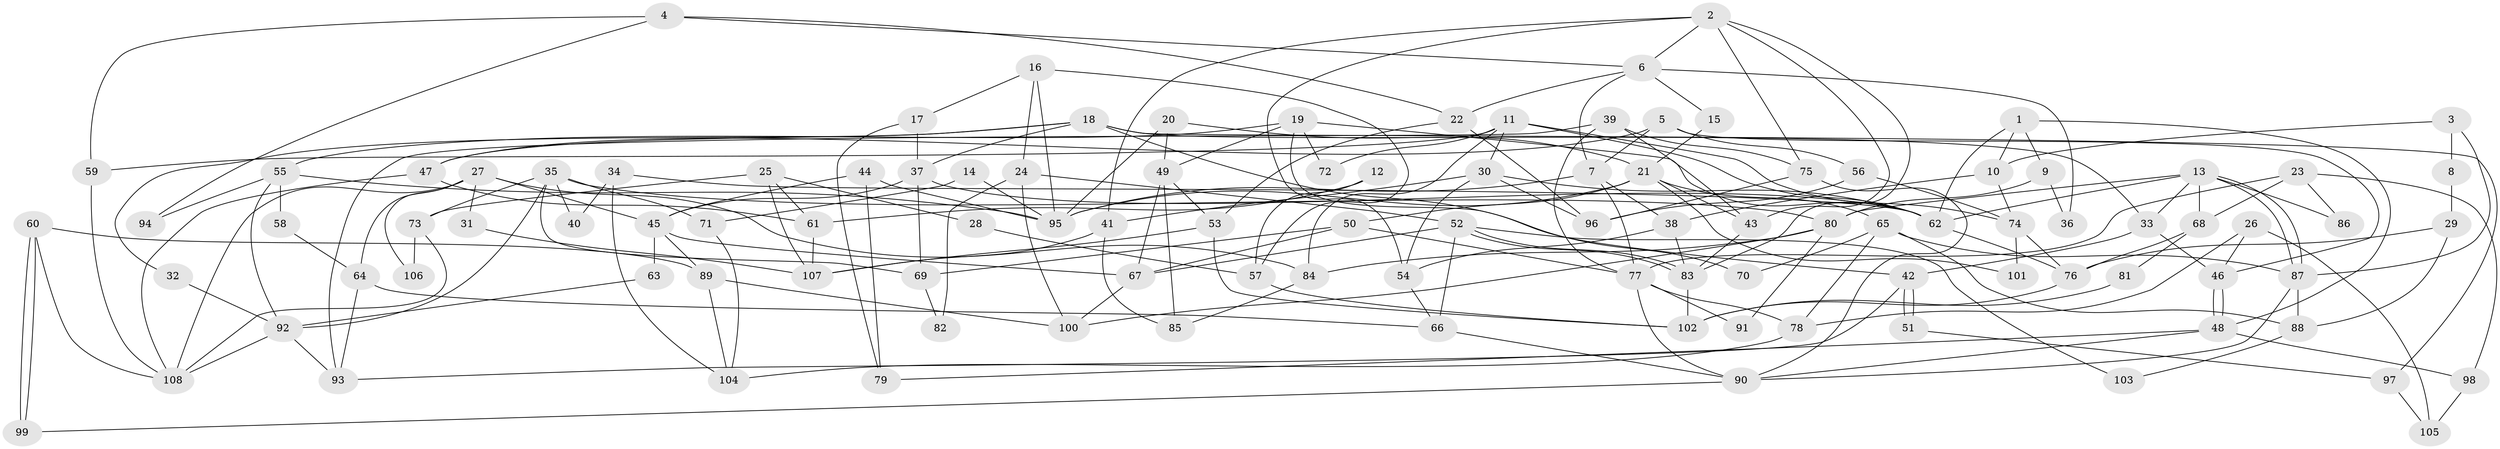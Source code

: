 // coarse degree distribution, {5: 0.1044776119402985, 7: 0.11940298507462686, 3: 0.05970149253731343, 4: 0.22388059701492538, 6: 0.19402985074626866, 9: 0.029850746268656716, 8: 0.05970149253731343, 2: 0.19402985074626866, 11: 0.014925373134328358}
// Generated by graph-tools (version 1.1) at 2025/41/03/06/25 10:41:55]
// undirected, 108 vertices, 216 edges
graph export_dot {
graph [start="1"]
  node [color=gray90,style=filled];
  1;
  2;
  3;
  4;
  5;
  6;
  7;
  8;
  9;
  10;
  11;
  12;
  13;
  14;
  15;
  16;
  17;
  18;
  19;
  20;
  21;
  22;
  23;
  24;
  25;
  26;
  27;
  28;
  29;
  30;
  31;
  32;
  33;
  34;
  35;
  36;
  37;
  38;
  39;
  40;
  41;
  42;
  43;
  44;
  45;
  46;
  47;
  48;
  49;
  50;
  51;
  52;
  53;
  54;
  55;
  56;
  57;
  58;
  59;
  60;
  61;
  62;
  63;
  64;
  65;
  66;
  67;
  68;
  69;
  70;
  71;
  72;
  73;
  74;
  75;
  76;
  77;
  78;
  79;
  80;
  81;
  82;
  83;
  84;
  85;
  86;
  87;
  88;
  89;
  90;
  91;
  92;
  93;
  94;
  95;
  96;
  97;
  98;
  99;
  100;
  101;
  102;
  103;
  104;
  105;
  106;
  107;
  108;
  1 -- 48;
  1 -- 10;
  1 -- 9;
  1 -- 62;
  2 -- 43;
  2 -- 6;
  2 -- 41;
  2 -- 54;
  2 -- 75;
  2 -- 83;
  3 -- 10;
  3 -- 87;
  3 -- 8;
  4 -- 6;
  4 -- 59;
  4 -- 22;
  4 -- 94;
  5 -- 47;
  5 -- 46;
  5 -- 7;
  5 -- 56;
  6 -- 22;
  6 -- 7;
  6 -- 15;
  6 -- 36;
  7 -- 77;
  7 -- 38;
  7 -- 95;
  8 -- 29;
  9 -- 80;
  9 -- 36;
  10 -- 74;
  10 -- 38;
  11 -- 62;
  11 -- 30;
  11 -- 59;
  11 -- 72;
  11 -- 74;
  11 -- 84;
  12 -- 57;
  12 -- 61;
  13 -- 87;
  13 -- 87;
  13 -- 80;
  13 -- 33;
  13 -- 62;
  13 -- 68;
  13 -- 86;
  14 -- 95;
  14 -- 71;
  15 -- 21;
  16 -- 17;
  16 -- 24;
  16 -- 57;
  16 -- 95;
  17 -- 37;
  17 -- 79;
  18 -- 42;
  18 -- 47;
  18 -- 32;
  18 -- 33;
  18 -- 37;
  18 -- 97;
  19 -- 49;
  19 -- 62;
  19 -- 55;
  19 -- 70;
  19 -- 72;
  20 -- 21;
  20 -- 95;
  20 -- 49;
  21 -- 95;
  21 -- 50;
  21 -- 43;
  21 -- 65;
  21 -- 101;
  22 -- 96;
  22 -- 53;
  23 -- 77;
  23 -- 68;
  23 -- 86;
  23 -- 98;
  24 -- 100;
  24 -- 52;
  24 -- 82;
  25 -- 107;
  25 -- 73;
  25 -- 28;
  25 -- 61;
  26 -- 78;
  26 -- 46;
  26 -- 105;
  27 -- 64;
  27 -- 84;
  27 -- 31;
  27 -- 45;
  27 -- 106;
  27 -- 108;
  28 -- 57;
  29 -- 76;
  29 -- 88;
  30 -- 54;
  30 -- 62;
  30 -- 41;
  30 -- 96;
  31 -- 107;
  32 -- 92;
  33 -- 42;
  33 -- 46;
  34 -- 62;
  34 -- 104;
  34 -- 40;
  35 -- 92;
  35 -- 80;
  35 -- 40;
  35 -- 69;
  35 -- 71;
  35 -- 73;
  37 -- 62;
  37 -- 45;
  37 -- 69;
  38 -- 83;
  38 -- 54;
  39 -- 75;
  39 -- 43;
  39 -- 77;
  39 -- 93;
  41 -- 85;
  41 -- 107;
  42 -- 51;
  42 -- 51;
  42 -- 93;
  43 -- 83;
  44 -- 95;
  44 -- 45;
  44 -- 79;
  45 -- 63;
  45 -- 67;
  45 -- 89;
  46 -- 48;
  46 -- 48;
  47 -- 61;
  47 -- 108;
  48 -- 90;
  48 -- 79;
  48 -- 98;
  49 -- 53;
  49 -- 67;
  49 -- 85;
  50 -- 69;
  50 -- 67;
  50 -- 77;
  51 -- 97;
  52 -- 83;
  52 -- 83;
  52 -- 67;
  52 -- 66;
  52 -- 103;
  53 -- 102;
  53 -- 107;
  54 -- 66;
  55 -- 95;
  55 -- 58;
  55 -- 92;
  55 -- 94;
  56 -- 96;
  56 -- 74;
  57 -- 102;
  58 -- 64;
  59 -- 108;
  60 -- 99;
  60 -- 99;
  60 -- 108;
  60 -- 89;
  61 -- 107;
  62 -- 76;
  63 -- 92;
  64 -- 66;
  64 -- 93;
  65 -- 87;
  65 -- 70;
  65 -- 78;
  65 -- 88;
  66 -- 90;
  67 -- 100;
  68 -- 76;
  68 -- 81;
  69 -- 82;
  71 -- 104;
  73 -- 108;
  73 -- 106;
  74 -- 76;
  74 -- 101;
  75 -- 90;
  75 -- 96;
  76 -- 102;
  77 -- 78;
  77 -- 90;
  77 -- 91;
  78 -- 104;
  80 -- 100;
  80 -- 84;
  80 -- 91;
  81 -- 102;
  83 -- 102;
  84 -- 85;
  87 -- 90;
  87 -- 88;
  88 -- 103;
  89 -- 100;
  89 -- 104;
  90 -- 99;
  92 -- 93;
  92 -- 108;
  97 -- 105;
  98 -- 105;
}
